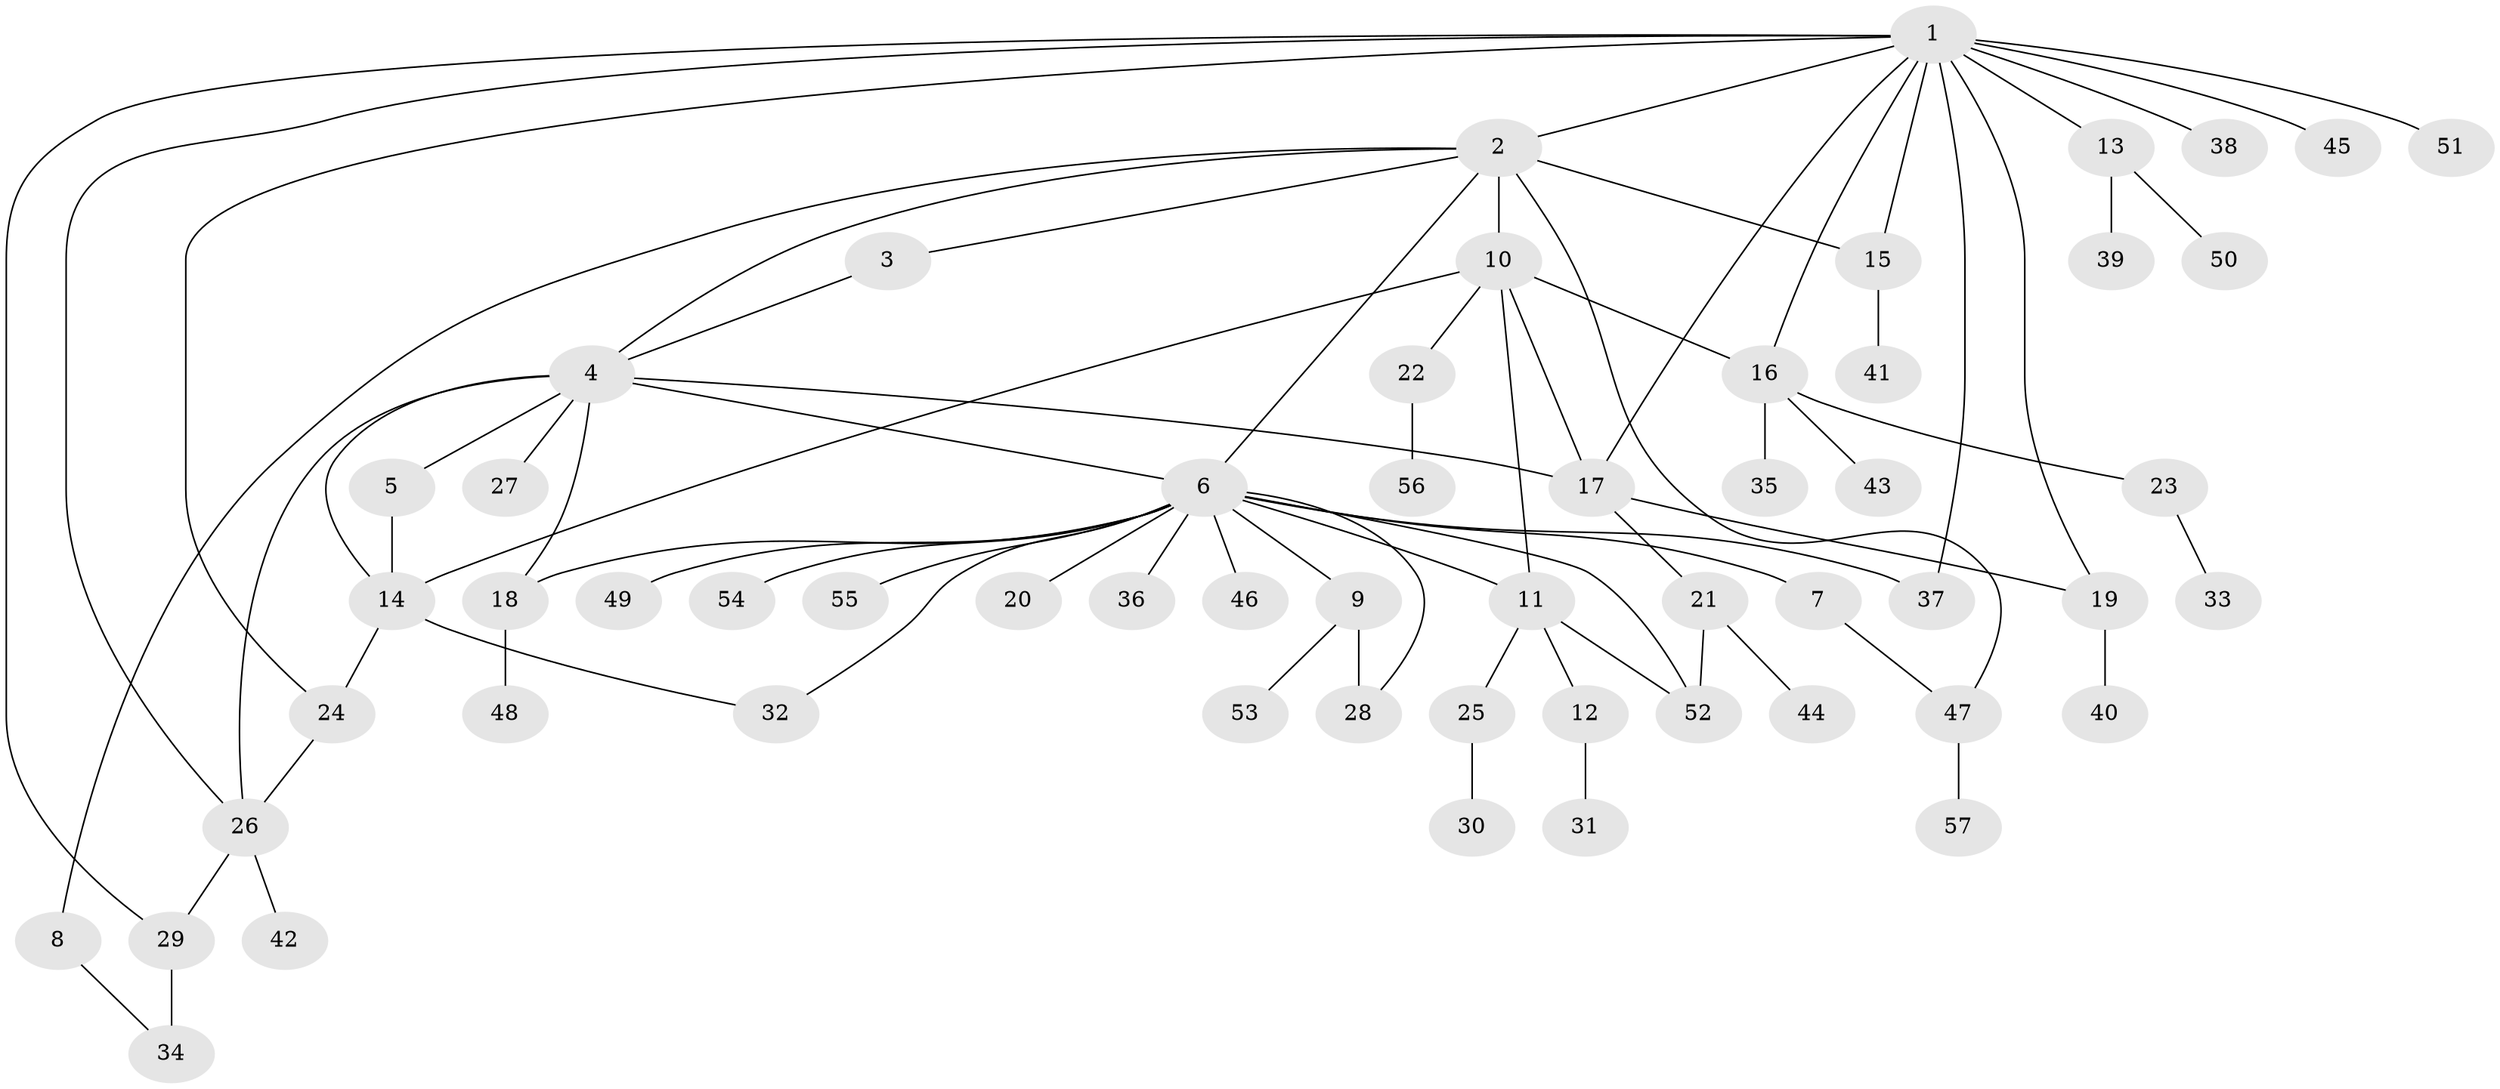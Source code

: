 // original degree distribution, {15: 0.008849557522123894, 20: 0.008849557522123894, 3: 0.09734513274336283, 17: 0.008849557522123894, 6: 0.04424778761061947, 19: 0.008849557522123894, 4: 0.04424778761061947, 1: 0.5575221238938053, 5: 0.02654867256637168, 2: 0.19469026548672566}
// Generated by graph-tools (version 1.1) at 2025/35/03/09/25 02:35:28]
// undirected, 57 vertices, 78 edges
graph export_dot {
graph [start="1"]
  node [color=gray90,style=filled];
  1;
  2;
  3;
  4;
  5;
  6;
  7;
  8;
  9;
  10;
  11;
  12;
  13;
  14;
  15;
  16;
  17;
  18;
  19;
  20;
  21;
  22;
  23;
  24;
  25;
  26;
  27;
  28;
  29;
  30;
  31;
  32;
  33;
  34;
  35;
  36;
  37;
  38;
  39;
  40;
  41;
  42;
  43;
  44;
  45;
  46;
  47;
  48;
  49;
  50;
  51;
  52;
  53;
  54;
  55;
  56;
  57;
  1 -- 2 [weight=1.0];
  1 -- 13 [weight=1.0];
  1 -- 15 [weight=1.0];
  1 -- 16 [weight=1.0];
  1 -- 17 [weight=1.0];
  1 -- 19 [weight=1.0];
  1 -- 24 [weight=1.0];
  1 -- 26 [weight=1.0];
  1 -- 29 [weight=1.0];
  1 -- 37 [weight=1.0];
  1 -- 38 [weight=2.0];
  1 -- 45 [weight=1.0];
  1 -- 51 [weight=1.0];
  2 -- 3 [weight=1.0];
  2 -- 4 [weight=1.0];
  2 -- 6 [weight=1.0];
  2 -- 8 [weight=1.0];
  2 -- 10 [weight=12.0];
  2 -- 15 [weight=1.0];
  2 -- 47 [weight=1.0];
  3 -- 4 [weight=1.0];
  4 -- 5 [weight=1.0];
  4 -- 6 [weight=1.0];
  4 -- 14 [weight=1.0];
  4 -- 17 [weight=1.0];
  4 -- 18 [weight=7.0];
  4 -- 26 [weight=1.0];
  4 -- 27 [weight=1.0];
  5 -- 14 [weight=4.0];
  6 -- 7 [weight=1.0];
  6 -- 9 [weight=1.0];
  6 -- 11 [weight=1.0];
  6 -- 18 [weight=1.0];
  6 -- 20 [weight=1.0];
  6 -- 28 [weight=1.0];
  6 -- 32 [weight=1.0];
  6 -- 36 [weight=1.0];
  6 -- 37 [weight=1.0];
  6 -- 46 [weight=1.0];
  6 -- 49 [weight=1.0];
  6 -- 52 [weight=1.0];
  6 -- 54 [weight=1.0];
  6 -- 55 [weight=1.0];
  7 -- 47 [weight=1.0];
  8 -- 34 [weight=1.0];
  9 -- 28 [weight=1.0];
  9 -- 53 [weight=1.0];
  10 -- 11 [weight=2.0];
  10 -- 14 [weight=1.0];
  10 -- 16 [weight=1.0];
  10 -- 17 [weight=1.0];
  10 -- 22 [weight=1.0];
  11 -- 12 [weight=1.0];
  11 -- 25 [weight=1.0];
  11 -- 52 [weight=1.0];
  12 -- 31 [weight=1.0];
  13 -- 39 [weight=1.0];
  13 -- 50 [weight=1.0];
  14 -- 24 [weight=1.0];
  14 -- 32 [weight=1.0];
  15 -- 41 [weight=1.0];
  16 -- 23 [weight=1.0];
  16 -- 35 [weight=1.0];
  16 -- 43 [weight=1.0];
  17 -- 19 [weight=1.0];
  17 -- 21 [weight=1.0];
  18 -- 48 [weight=1.0];
  19 -- 40 [weight=4.0];
  21 -- 44 [weight=1.0];
  21 -- 52 [weight=1.0];
  22 -- 56 [weight=1.0];
  23 -- 33 [weight=1.0];
  24 -- 26 [weight=1.0];
  25 -- 30 [weight=1.0];
  26 -- 29 [weight=1.0];
  26 -- 42 [weight=1.0];
  29 -- 34 [weight=3.0];
  47 -- 57 [weight=1.0];
}
